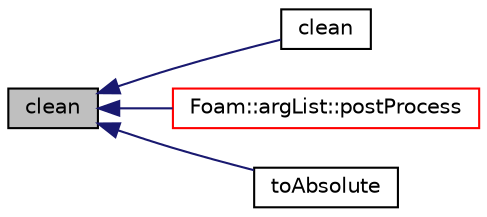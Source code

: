 digraph "clean"
{
  bgcolor="transparent";
  edge [fontname="Helvetica",fontsize="10",labelfontname="Helvetica",labelfontsize="10"];
  node [fontname="Helvetica",fontsize="10",shape=record];
  rankdir="LR";
  Node1 [label="clean",height=0.2,width=0.4,color="black", fillcolor="grey75", style="filled", fontcolor="black"];
  Node1 -> Node2 [dir="back",color="midnightblue",fontsize="10",style="solid",fontname="Helvetica"];
  Node2 [label="clean",height=0.2,width=0.4,color="black",URL="$a00792.html#a0fca65424d4f6a54df64376ee0fcc105",tooltip="Cleanup file name. "];
  Node1 -> Node3 [dir="back",color="midnightblue",fontsize="10",style="solid",fontname="Helvetica"];
  Node3 [label="Foam::argList::postProcess",height=0.2,width=0.4,color="red",URL="$a00066.html#a33eba5deec7806b2f522a21adeff2c9d",tooltip="Return true if the post-processing option is specified. "];
  Node1 -> Node4 [dir="back",color="midnightblue",fontsize="10",style="solid",fontname="Helvetica"];
  Node4 [label="toAbsolute",height=0.2,width=0.4,color="black",URL="$a00792.html#ab0feed39df624befd2f92329572fd680",tooltip="Convert from relative to absolute. "];
}
